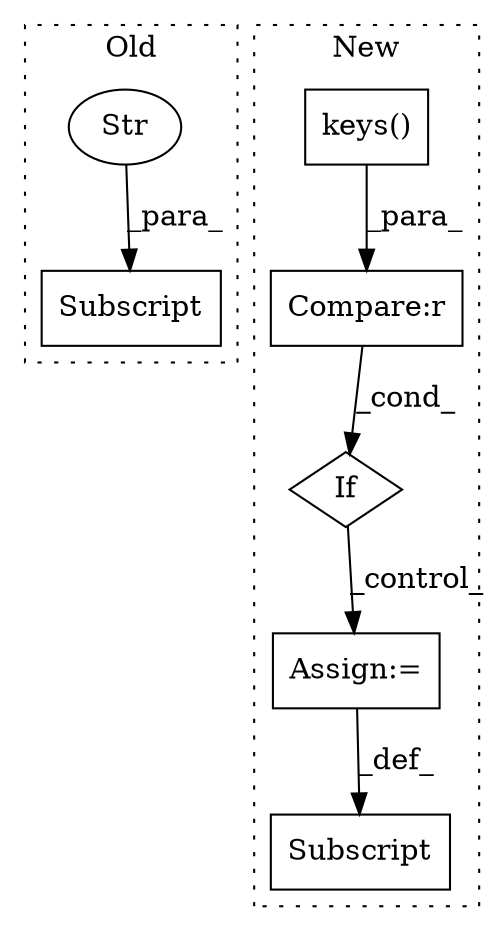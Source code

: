 digraph G {
subgraph cluster0 {
1 [label="Subscript" a="63" s="17527,0" l="18,0" shape="box"];
3 [label="Str" a="66" s="17537" l="7" shape="ellipse"];
label = "Old";
style="dotted";
}
subgraph cluster1 {
2 [label="keys()" a="75" s="16805" l="18" shape="box"];
4 [label="If" a="96" s="16783" l="3" shape="diamond"];
5 [label="Assign:=" a="68" s="17073" l="3" shape="box"];
6 [label="Compare:r" a="40" s="16786" l="37" shape="box"];
7 [label="Subscript" a="63" s="17049,0" l="24,0" shape="box"];
label = "New";
style="dotted";
}
2 -> 6 [label="_para_"];
3 -> 1 [label="_para_"];
4 -> 5 [label="_control_"];
5 -> 7 [label="_def_"];
6 -> 4 [label="_cond_"];
}